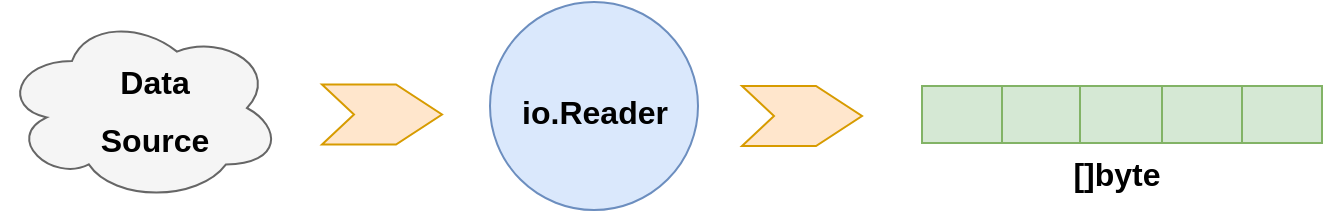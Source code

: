 <mxfile version="16.1.0" type="github">
  <diagram id="pwVKQ5Kd1vJBPcL7Ab5C" name="第 1 页">
    <mxGraphModel dx="1426" dy="803" grid="1" gridSize="10" guides="1" tooltips="1" connect="1" arrows="1" fold="1" page="1" pageScale="1" pageWidth="1169" pageHeight="827" math="0" shadow="0">
      <root>
        <mxCell id="0" />
        <mxCell id="1" parent="0" />
        <mxCell id="cyJ4sp4e5trR-T372vE0-1" value="" style="ellipse;shape=cloud;whiteSpace=wrap;html=1;fillColor=#f5f5f5;fontColor=#333333;strokeColor=#666666;" vertex="1" parent="1">
          <mxGeometry x="270" y="324" width="140" height="94" as="geometry" />
        </mxCell>
        <mxCell id="cyJ4sp4e5trR-T372vE0-2" value="" style="html=1;shadow=0;dashed=0;align=center;verticalAlign=middle;shape=mxgraph.arrows2.arrow;dy=0;dx=23;notch=16;fillColor=#ffe6cc;strokeColor=#d79b00;" vertex="1" parent="1">
          <mxGeometry x="430" y="359.25" width="60" height="30" as="geometry" />
        </mxCell>
        <mxCell id="cyJ4sp4e5trR-T372vE0-3" value="" style="ellipse;whiteSpace=wrap;html=1;aspect=fixed;fillColor=#dae8fc;strokeColor=#6c8ebf;" vertex="1" parent="1">
          <mxGeometry x="514" y="318" width="104" height="104" as="geometry" />
        </mxCell>
        <mxCell id="cyJ4sp4e5trR-T372vE0-4" value="" style="shape=table;html=1;whiteSpace=wrap;startSize=0;container=1;collapsible=0;childLayout=tableLayout;fillColor=#d5e8d4;strokeColor=#82b366;" vertex="1" parent="1">
          <mxGeometry x="730" y="360" width="200" height="28.5" as="geometry" />
        </mxCell>
        <mxCell id="cyJ4sp4e5trR-T372vE0-5" value="" style="shape=partialRectangle;html=1;whiteSpace=wrap;collapsible=0;dropTarget=0;pointerEvents=0;fillColor=none;top=0;left=0;bottom=0;right=0;points=[[0,0.5],[1,0.5]];portConstraint=eastwest;" vertex="1" parent="cyJ4sp4e5trR-T372vE0-4">
          <mxGeometry width="200" height="29" as="geometry" />
        </mxCell>
        <mxCell id="cyJ4sp4e5trR-T372vE0-6" value="" style="shape=partialRectangle;html=1;whiteSpace=wrap;connectable=0;fillColor=none;top=0;left=0;bottom=0;right=0;overflow=hidden;pointerEvents=1;" vertex="1" parent="cyJ4sp4e5trR-T372vE0-5">
          <mxGeometry width="40" height="29" as="geometry">
            <mxRectangle width="40" height="29" as="alternateBounds" />
          </mxGeometry>
        </mxCell>
        <mxCell id="cyJ4sp4e5trR-T372vE0-7" value="" style="shape=partialRectangle;html=1;whiteSpace=wrap;connectable=0;fillColor=none;top=0;left=0;bottom=0;right=0;overflow=hidden;pointerEvents=1;" vertex="1" parent="cyJ4sp4e5trR-T372vE0-5">
          <mxGeometry x="40" width="39" height="29" as="geometry">
            <mxRectangle width="39" height="29" as="alternateBounds" />
          </mxGeometry>
        </mxCell>
        <mxCell id="cyJ4sp4e5trR-T372vE0-8" value="" style="shape=partialRectangle;html=1;whiteSpace=wrap;connectable=0;fillColor=none;top=0;left=0;bottom=0;right=0;overflow=hidden;pointerEvents=1;" vertex="1" parent="cyJ4sp4e5trR-T372vE0-5">
          <mxGeometry x="79" width="41" height="29" as="geometry">
            <mxRectangle width="41" height="29" as="alternateBounds" />
          </mxGeometry>
        </mxCell>
        <mxCell id="cyJ4sp4e5trR-T372vE0-17" style="shape=partialRectangle;html=1;whiteSpace=wrap;connectable=0;fillColor=none;top=0;left=0;bottom=0;right=0;overflow=hidden;pointerEvents=1;" vertex="1" parent="cyJ4sp4e5trR-T372vE0-5">
          <mxGeometry x="120" width="40" height="29" as="geometry">
            <mxRectangle width="40" height="29" as="alternateBounds" />
          </mxGeometry>
        </mxCell>
        <mxCell id="cyJ4sp4e5trR-T372vE0-18" style="shape=partialRectangle;html=1;whiteSpace=wrap;connectable=0;fillColor=none;top=0;left=0;bottom=0;right=0;overflow=hidden;pointerEvents=1;" vertex="1" parent="cyJ4sp4e5trR-T372vE0-5">
          <mxGeometry x="160" width="40" height="29" as="geometry">
            <mxRectangle width="40" height="29" as="alternateBounds" />
          </mxGeometry>
        </mxCell>
        <mxCell id="cyJ4sp4e5trR-T372vE0-19" value="" style="html=1;shadow=0;dashed=0;align=center;verticalAlign=middle;shape=mxgraph.arrows2.arrow;dy=0;dx=23;notch=16;fillColor=#ffe6cc;strokeColor=#d79b00;" vertex="1" parent="1">
          <mxGeometry x="640" y="360" width="60" height="30" as="geometry" />
        </mxCell>
        <mxCell id="cyJ4sp4e5trR-T372vE0-20" value="&lt;font style=&quot;font-size: 16px&quot;&gt;Data &lt;br&gt;Source&lt;/font&gt;" style="text;strokeColor=none;fillColor=none;html=1;fontSize=24;fontStyle=1;verticalAlign=middle;align=center;" vertex="1" parent="1">
          <mxGeometry x="296" y="350" width="100" height="40" as="geometry" />
        </mxCell>
        <mxCell id="cyJ4sp4e5trR-T372vE0-21" value="&lt;font style=&quot;font-size: 16px&quot;&gt;io.Reader&lt;/font&gt;" style="text;strokeColor=none;fillColor=none;html=1;fontSize=24;fontStyle=1;verticalAlign=middle;align=center;" vertex="1" parent="1">
          <mxGeometry x="516" y="351" width="100" height="40" as="geometry" />
        </mxCell>
        <mxCell id="cyJ4sp4e5trR-T372vE0-22" value="&lt;font style=&quot;font-size: 16px&quot;&gt;[]byte&lt;/font&gt;" style="text;strokeColor=none;fillColor=none;html=1;fontSize=24;fontStyle=1;verticalAlign=middle;align=center;" vertex="1" parent="1">
          <mxGeometry x="777" y="382" width="100" height="40" as="geometry" />
        </mxCell>
      </root>
    </mxGraphModel>
  </diagram>
</mxfile>
